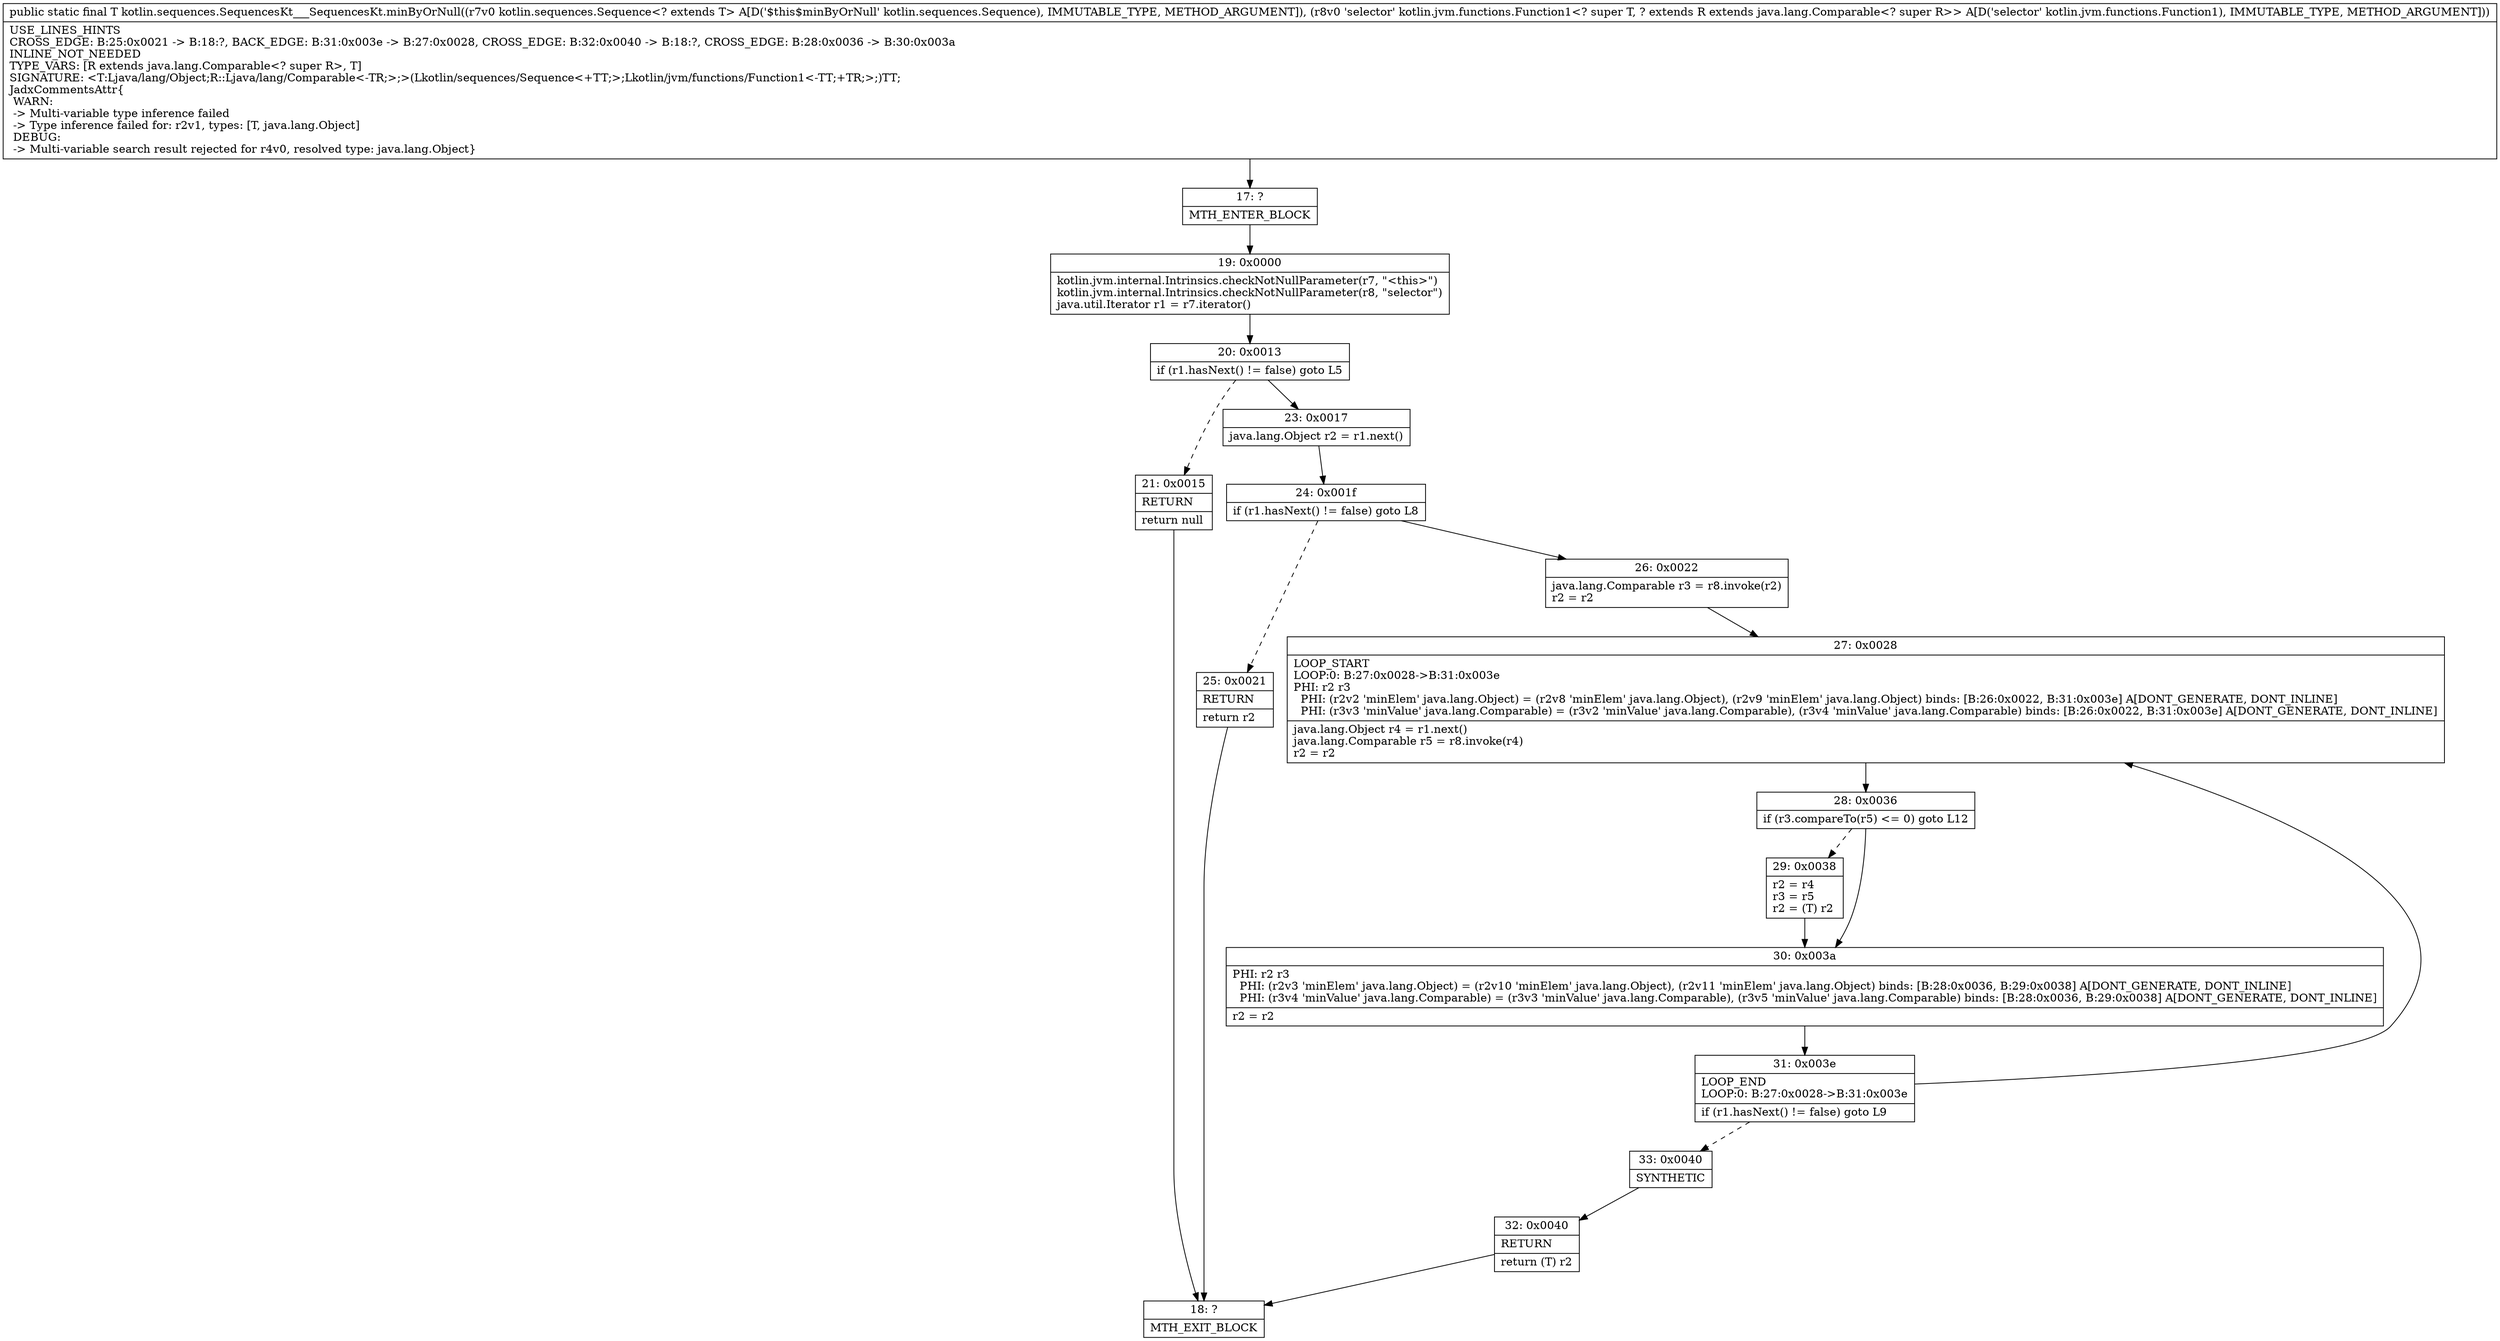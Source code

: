 digraph "CFG forkotlin.sequences.SequencesKt___SequencesKt.minByOrNull(Lkotlin\/sequences\/Sequence;Lkotlin\/jvm\/functions\/Function1;)Ljava\/lang\/Object;" {
Node_17 [shape=record,label="{17\:\ ?|MTH_ENTER_BLOCK\l}"];
Node_19 [shape=record,label="{19\:\ 0x0000|kotlin.jvm.internal.Intrinsics.checkNotNullParameter(r7, \"\<this\>\")\lkotlin.jvm.internal.Intrinsics.checkNotNullParameter(r8, \"selector\")\ljava.util.Iterator r1 = r7.iterator()\l}"];
Node_20 [shape=record,label="{20\:\ 0x0013|if (r1.hasNext() != false) goto L5\l}"];
Node_21 [shape=record,label="{21\:\ 0x0015|RETURN\l|return null\l}"];
Node_18 [shape=record,label="{18\:\ ?|MTH_EXIT_BLOCK\l}"];
Node_23 [shape=record,label="{23\:\ 0x0017|java.lang.Object r2 = r1.next()\l}"];
Node_24 [shape=record,label="{24\:\ 0x001f|if (r1.hasNext() != false) goto L8\l}"];
Node_25 [shape=record,label="{25\:\ 0x0021|RETURN\l|return r2\l}"];
Node_26 [shape=record,label="{26\:\ 0x0022|java.lang.Comparable r3 = r8.invoke(r2)\lr2 = r2\l}"];
Node_27 [shape=record,label="{27\:\ 0x0028|LOOP_START\lLOOP:0: B:27:0x0028\-\>B:31:0x003e\lPHI: r2 r3 \l  PHI: (r2v2 'minElem' java.lang.Object) = (r2v8 'minElem' java.lang.Object), (r2v9 'minElem' java.lang.Object) binds: [B:26:0x0022, B:31:0x003e] A[DONT_GENERATE, DONT_INLINE]\l  PHI: (r3v3 'minValue' java.lang.Comparable) = (r3v2 'minValue' java.lang.Comparable), (r3v4 'minValue' java.lang.Comparable) binds: [B:26:0x0022, B:31:0x003e] A[DONT_GENERATE, DONT_INLINE]\l|java.lang.Object r4 = r1.next()\ljava.lang.Comparable r5 = r8.invoke(r4)\lr2 = r2\l}"];
Node_28 [shape=record,label="{28\:\ 0x0036|if (r3.compareTo(r5) \<= 0) goto L12\l}"];
Node_29 [shape=record,label="{29\:\ 0x0038|r2 = r4\lr3 = r5\lr2 = (T) r2\l}"];
Node_30 [shape=record,label="{30\:\ 0x003a|PHI: r2 r3 \l  PHI: (r2v3 'minElem' java.lang.Object) = (r2v10 'minElem' java.lang.Object), (r2v11 'minElem' java.lang.Object) binds: [B:28:0x0036, B:29:0x0038] A[DONT_GENERATE, DONT_INLINE]\l  PHI: (r3v4 'minValue' java.lang.Comparable) = (r3v3 'minValue' java.lang.Comparable), (r3v5 'minValue' java.lang.Comparable) binds: [B:28:0x0036, B:29:0x0038] A[DONT_GENERATE, DONT_INLINE]\l|r2 = r2\l}"];
Node_31 [shape=record,label="{31\:\ 0x003e|LOOP_END\lLOOP:0: B:27:0x0028\-\>B:31:0x003e\l|if (r1.hasNext() != false) goto L9\l}"];
Node_33 [shape=record,label="{33\:\ 0x0040|SYNTHETIC\l}"];
Node_32 [shape=record,label="{32\:\ 0x0040|RETURN\l|return (T) r2\l}"];
MethodNode[shape=record,label="{public static final T kotlin.sequences.SequencesKt___SequencesKt.minByOrNull((r7v0 kotlin.sequences.Sequence\<? extends T\> A[D('$this$minByOrNull' kotlin.sequences.Sequence), IMMUTABLE_TYPE, METHOD_ARGUMENT]), (r8v0 'selector' kotlin.jvm.functions.Function1\<? super T, ? extends R extends java.lang.Comparable\<? super R\>\> A[D('selector' kotlin.jvm.functions.Function1), IMMUTABLE_TYPE, METHOD_ARGUMENT]))  | USE_LINES_HINTS\lCROSS_EDGE: B:25:0x0021 \-\> B:18:?, BACK_EDGE: B:31:0x003e \-\> B:27:0x0028, CROSS_EDGE: B:32:0x0040 \-\> B:18:?, CROSS_EDGE: B:28:0x0036 \-\> B:30:0x003a\lINLINE_NOT_NEEDED\lTYPE_VARS: [R extends java.lang.Comparable\<? super R\>, T]\lSIGNATURE: \<T:Ljava\/lang\/Object;R::Ljava\/lang\/Comparable\<\-TR;\>;\>(Lkotlin\/sequences\/Sequence\<+TT;\>;Lkotlin\/jvm\/functions\/Function1\<\-TT;+TR;\>;)TT;\lJadxCommentsAttr\{\l WARN: \l \-\> Multi\-variable type inference failed\l \-\> Type inference failed for: r2v1, types: [T, java.lang.Object]\l DEBUG: \l \-\> Multi\-variable search result rejected for r4v0, resolved type: java.lang.Object\}\l}"];
MethodNode -> Node_17;Node_17 -> Node_19;
Node_19 -> Node_20;
Node_20 -> Node_21[style=dashed];
Node_20 -> Node_23;
Node_21 -> Node_18;
Node_23 -> Node_24;
Node_24 -> Node_25[style=dashed];
Node_24 -> Node_26;
Node_25 -> Node_18;
Node_26 -> Node_27;
Node_27 -> Node_28;
Node_28 -> Node_29[style=dashed];
Node_28 -> Node_30;
Node_29 -> Node_30;
Node_30 -> Node_31;
Node_31 -> Node_27;
Node_31 -> Node_33[style=dashed];
Node_33 -> Node_32;
Node_32 -> Node_18;
}

